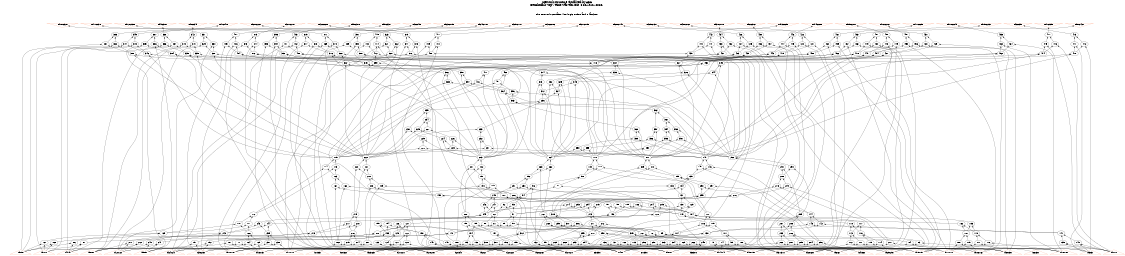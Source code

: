 # Network structure generated by ABC

digraph network {
size = "7.5,10";
center = true;
edge [dir = back];

{
  node [shape = plaintext];
  edge [style = invis];
  LevelTitle1 [label=""];
  LevelTitle2 [label=""];
  Level24 [label = ""];
  Level23 [label = ""];
  Level22 [label = ""];
  Level21 [label = ""];
  Level20 [label = ""];
  Level19 [label = ""];
  Level18 [label = ""];
  Level17 [label = ""];
  Level16 [label = ""];
  Level15 [label = ""];
  Level14 [label = ""];
  Level13 [label = ""];
  Level12 [label = ""];
  Level11 [label = ""];
  Level10 [label = ""];
  Level9 [label = ""];
  Level8 [label = ""];
  Level7 [label = ""];
  Level6 [label = ""];
  Level5 [label = ""];
  Level4 [label = ""];
  Level3 [label = ""];
  Level2 [label = ""];
  Level1 [label = ""];
  Level0 [label = ""];
  LevelTitle1 ->  LevelTitle2 ->  Level24 ->  Level23 ->  Level22 ->  Level21 ->  Level20 ->  Level19 ->  Level18 ->  Level17 ->  Level16 ->  Level15 ->  Level14 ->  Level13 ->  Level12 ->  Level11 ->  Level10 ->  Level9 ->  Level8 ->  Level7 ->  Level6 ->  Level5 ->  Level4 ->  Level3 ->  Level2 ->  Level1 ->  Level0;
}

{
  rank = same;
  LevelTitle1;
  title1 [shape=plaintext,
          fontsize=20,
          fontname = "Times-Roman",
          label="Network structure visualized by ABC\nBenchmark \"top\". Time was Thu Oct  8 20:19:01 2020. "
         ];
}

{
  rank = same;
  LevelTitle2;
  title2 [shape=plaintext,
          fontsize=18,
          fontname = "Times-Roman",
          label="The network contains 408 logic nodes and 0 latches.\n"
         ];
}

{
  rank = same;
  Level24;
  Node42 [label = "od10_232_", shape = invtriangle, color = coral, fillcolor = coral];
  Node43 [label = "od11_231_", shape = invtriangle, color = coral, fillcolor = coral];
  Node44 [label = "od12_230_", shape = invtriangle, color = coral, fillcolor = coral];
  Node45 [label = "od4_238_", shape = invtriangle, color = coral, fillcolor = coral];
  Node46 [label = "od8_234_", shape = invtriangle, color = coral, fillcolor = coral];
  Node47 [label = "od1_241_", shape = invtriangle, color = coral, fillcolor = coral];
  Node48 [label = "od20_222_", shape = invtriangle, color = coral, fillcolor = coral];
  Node49 [label = "od21_221_", shape = invtriangle, color = coral, fillcolor = coral];
  Node50 [label = "od22_220_", shape = invtriangle, color = coral, fillcolor = coral];
  Node51 [label = "od5_237_", shape = invtriangle, color = coral, fillcolor = coral];
  Node52 [label = "od9_233_", shape = invtriangle, color = coral, fillcolor = coral];
  Node53 [label = "od2_240_", shape = invtriangle, color = coral, fillcolor = coral];
  Node54 [label = "od23_219_", shape = invtriangle, color = coral, fillcolor = coral];
  Node55 [label = "od24_218_", shape = invtriangle, color = coral, fillcolor = coral];
  Node56 [label = "od25_217_", shape = invtriangle, color = coral, fillcolor = coral];
  Node57 [label = "od26_216_", shape = invtriangle, color = coral, fillcolor = coral];
  Node58 [label = "od27_215_", shape = invtriangle, color = coral, fillcolor = coral];
  Node59 [label = "od28_214_", shape = invtriangle, color = coral, fillcolor = coral];
  Node60 [label = "od29_213_", shape = invtriangle, color = coral, fillcolor = coral];
  Node61 [label = "od30_212_", shape = invtriangle, color = coral, fillcolor = coral];
  Node62 [label = "od31_211_", shape = invtriangle, color = coral, fillcolor = coral];
  Node63 [label = "od6_236_", shape = invtriangle, color = coral, fillcolor = coral];
  Node64 [label = "od13_229_", shape = invtriangle, color = coral, fillcolor = coral];
  Node65 [label = "od14_228_", shape = invtriangle, color = coral, fillcolor = coral];
  Node66 [label = "od15_227_", shape = invtriangle, color = coral, fillcolor = coral];
  Node67 [label = "od16_226_", shape = invtriangle, color = coral, fillcolor = coral];
  Node68 [label = "od17_225_", shape = invtriangle, color = coral, fillcolor = coral];
  Node69 [label = "od18_224_", shape = invtriangle, color = coral, fillcolor = coral];
  Node70 [label = "od19_223_", shape = invtriangle, color = coral, fillcolor = coral];
  Node71 [label = "od3_239_", shape = invtriangle, color = coral, fillcolor = coral];
  Node72 [label = "od7_235_", shape = invtriangle, color = coral, fillcolor = coral];
  Node73 [label = "od0_242_", shape = invtriangle, color = coral, fillcolor = coral];
}

{
  rank = same;
  Level23;
  Node319 [label = "319\n", shape = ellipse];
  Node323 [label = "323\n", shape = ellipse];
  Node331 [label = "331\n", shape = ellipse];
  Node338 [label = "338\n", shape = ellipse];
  Node342 [label = "342\n", shape = ellipse];
  Node349 [label = "349\n", shape = ellipse];
  Node371 [label = "371\n", shape = ellipse];
  Node375 [label = "375\n", shape = ellipse];
  Node379 [label = "379\n", shape = ellipse];
  Node383 [label = "383\n", shape = ellipse];
  Node387 [label = "387\n", shape = ellipse];
  Node391 [label = "391\n", shape = ellipse];
  Node395 [label = "395\n", shape = ellipse];
  Node403 [label = "403\n", shape = ellipse];
  Node407 [label = "407\n", shape = ellipse];
  Node411 [label = "411\n", shape = ellipse];
  Node415 [label = "415\n", shape = ellipse];
  Node422 [label = "422\n", shape = ellipse];
  Node426 [label = "426\n", shape = ellipse];
  Node430 [label = "430\n", shape = ellipse];
  Node434 [label = "434\n", shape = ellipse];
  Node438 [label = "438\n", shape = ellipse];
  Node442 [label = "442\n", shape = ellipse];
  Node446 [label = "446\n", shape = ellipse];
  Node450 [label = "450\n", shape = ellipse];
  Node457 [label = "457\n", shape = ellipse];
  Node461 [label = "461\n", shape = ellipse];
  Node465 [label = "465\n", shape = ellipse];
  Node469 [label = "469\n", shape = ellipse];
  Node473 [label = "473\n", shape = ellipse];
  Node477 [label = "477\n", shape = ellipse];
  Node481 [label = "481\n", shape = ellipse];
}

{
  rank = same;
  Level22;
  Node317 [label = "317\n", shape = ellipse];
  Node318 [label = "318\n", shape = ellipse];
  Node321 [label = "321\n", shape = ellipse];
  Node322 [label = "322\n", shape = ellipse];
  Node329 [label = "329\n", shape = ellipse];
  Node330 [label = "330\n", shape = ellipse];
  Node336 [label = "336\n", shape = ellipse];
  Node337 [label = "337\n", shape = ellipse];
  Node340 [label = "340\n", shape = ellipse];
  Node341 [label = "341\n", shape = ellipse];
  Node347 [label = "347\n", shape = ellipse];
  Node348 [label = "348\n", shape = ellipse];
  Node369 [label = "369\n", shape = ellipse];
  Node370 [label = "370\n", shape = ellipse];
  Node373 [label = "373\n", shape = ellipse];
  Node374 [label = "374\n", shape = ellipse];
  Node377 [label = "377\n", shape = ellipse];
  Node378 [label = "378\n", shape = ellipse];
  Node381 [label = "381\n", shape = ellipse];
  Node382 [label = "382\n", shape = ellipse];
  Node385 [label = "385\n", shape = ellipse];
  Node386 [label = "386\n", shape = ellipse];
  Node389 [label = "389\n", shape = ellipse];
  Node390 [label = "390\n", shape = ellipse];
  Node393 [label = "393\n", shape = ellipse];
  Node394 [label = "394\n", shape = ellipse];
  Node401 [label = "401\n", shape = ellipse];
  Node402 [label = "402\n", shape = ellipse];
  Node405 [label = "405\n", shape = ellipse];
  Node406 [label = "406\n", shape = ellipse];
  Node409 [label = "409\n", shape = ellipse];
  Node410 [label = "410\n", shape = ellipse];
  Node413 [label = "413\n", shape = ellipse];
  Node414 [label = "414\n", shape = ellipse];
  Node420 [label = "420\n", shape = ellipse];
  Node421 [label = "421\n", shape = ellipse];
  Node424 [label = "424\n", shape = ellipse];
  Node425 [label = "425\n", shape = ellipse];
  Node428 [label = "428\n", shape = ellipse];
  Node429 [label = "429\n", shape = ellipse];
  Node432 [label = "432\n", shape = ellipse];
  Node433 [label = "433\n", shape = ellipse];
  Node436 [label = "436\n", shape = ellipse];
  Node437 [label = "437\n", shape = ellipse];
  Node440 [label = "440\n", shape = ellipse];
  Node441 [label = "441\n", shape = ellipse];
  Node444 [label = "444\n", shape = ellipse];
  Node445 [label = "445\n", shape = ellipse];
  Node448 [label = "448\n", shape = ellipse];
  Node449 [label = "449\n", shape = ellipse];
  Node455 [label = "455\n", shape = ellipse];
  Node456 [label = "456\n", shape = ellipse];
  Node459 [label = "459\n", shape = ellipse];
  Node460 [label = "460\n", shape = ellipse];
  Node463 [label = "463\n", shape = ellipse];
  Node464 [label = "464\n", shape = ellipse];
  Node467 [label = "467\n", shape = ellipse];
  Node468 [label = "468\n", shape = ellipse];
  Node471 [label = "471\n", shape = ellipse];
  Node472 [label = "472\n", shape = ellipse];
  Node475 [label = "475\n", shape = ellipse];
  Node476 [label = "476\n", shape = ellipse];
  Node479 [label = "479\n", shape = ellipse];
  Node480 [label = "480\n", shape = ellipse];
}

{
  rank = same;
  Level21;
  Node316 [label = "316\n", shape = ellipse];
  Node320 [label = "320\n", shape = ellipse];
  Node328 [label = "328\n", shape = ellipse];
  Node335 [label = "335\n", shape = ellipse];
  Node339 [label = "339\n", shape = ellipse];
  Node346 [label = "346\n", shape = ellipse];
  Node368 [label = "368\n", shape = ellipse];
  Node372 [label = "372\n", shape = ellipse];
  Node376 [label = "376\n", shape = ellipse];
  Node380 [label = "380\n", shape = ellipse];
  Node384 [label = "384\n", shape = ellipse];
  Node388 [label = "388\n", shape = ellipse];
  Node392 [label = "392\n", shape = ellipse];
  Node400 [label = "400\n", shape = ellipse];
  Node404 [label = "404\n", shape = ellipse];
  Node408 [label = "408\n", shape = ellipse];
  Node412 [label = "412\n", shape = ellipse];
  Node419 [label = "419\n", shape = ellipse];
  Node423 [label = "423\n", shape = ellipse];
  Node427 [label = "427\n", shape = ellipse];
  Node431 [label = "431\n", shape = ellipse];
  Node435 [label = "435\n", shape = ellipse];
  Node439 [label = "439\n", shape = ellipse];
  Node443 [label = "443\n", shape = ellipse];
  Node447 [label = "447\n", shape = ellipse];
  Node454 [label = "454\n", shape = ellipse];
  Node458 [label = "458\n", shape = ellipse];
  Node462 [label = "462\n", shape = ellipse];
  Node466 [label = "466\n", shape = ellipse];
  Node470 [label = "470\n", shape = ellipse];
  Node474 [label = "474\n", shape = ellipse];
  Node478 [label = "478\n", shape = ellipse];
}

{
  rank = same;
  Level20;
  Node315 [label = "315\n", shape = ellipse];
  Node327 [label = "327\n", shape = ellipse];
  Node334 [label = "334\n", shape = ellipse];
  Node345 [label = "345\n", shape = ellipse];
  Node367 [label = "367\n", shape = ellipse];
  Node399 [label = "399\n", shape = ellipse];
  Node418 [label = "418\n", shape = ellipse];
  Node453 [label = "453\n", shape = ellipse];
}

{
  rank = same;
  Level19;
  Node314 [label = "314\n", shape = ellipse];
  Node326 [label = "326\n", shape = ellipse];
  Node333 [label = "333\n", shape = ellipse];
  Node344 [label = "344\n", shape = ellipse];
  Node366 [label = "366\n", shape = ellipse];
  Node398 [label = "398\n", shape = ellipse];
  Node417 [label = "417\n", shape = ellipse];
  Node452 [label = "452\n", shape = ellipse];
}

{
  rank = same;
  Level18;
  Node313 [label = "313\n", shape = ellipse];
  Node325 [label = "325\n", shape = ellipse];
  Node332 [label = "332\n", shape = ellipse];
  Node343 [label = "343\n", shape = ellipse];
  Node365 [label = "365\n", shape = ellipse];
  Node397 [label = "397\n", shape = ellipse];
  Node416 [label = "416\n", shape = ellipse];
  Node451 [label = "451\n", shape = ellipse];
}

{
  rank = same;
  Level17;
  Node312 [label = "312\n", shape = ellipse];
  Node324 [label = "324\n", shape = ellipse];
  Node364 [label = "364\n", shape = ellipse];
  Node396 [label = "396\n", shape = ellipse];
}

{
  rank = same;
  Level16;
  Node236 [label = "236\n", shape = ellipse];
  Node363 [label = "363\n", shape = ellipse];
}

{
  rank = same;
  Level15;
  Node235 [label = "235\n", shape = ellipse];
  Node362 [label = "362\n", shape = ellipse];
}

{
  rank = same;
  Level14;
  Node234 [label = "234\n", shape = ellipse];
  Node361 [label = "361\n", shape = ellipse];
}

{
  rank = same;
  Level13;
  Node225 [label = "225\n", shape = ellipse];
  Node227 [label = "227\n", shape = ellipse];
  Node230 [label = "230\n", shape = ellipse];
  Node233 [label = "233\n", shape = ellipse];
  Node352 [label = "352\n", shape = ellipse];
  Node354 [label = "354\n", shape = ellipse];
  Node357 [label = "357\n", shape = ellipse];
  Node360 [label = "360\n", shape = ellipse];
}

{
  rank = same;
  Level12;
  Node224 [label = "224\n", shape = ellipse];
  Node226 [label = "226\n", shape = ellipse];
  Node229 [label = "229\n", shape = ellipse];
  Node232 [label = "232\n", shape = ellipse];
  Node351 [label = "351\n", shape = ellipse];
  Node353 [label = "353\n", shape = ellipse];
  Node356 [label = "356\n", shape = ellipse];
  Node359 [label = "359\n", shape = ellipse];
}

{
  rank = same;
  Level11;
  Node223 [label = "223\n", shape = ellipse];
  Node228 [label = "228\n", shape = ellipse];
  Node231 [label = "231\n", shape = ellipse];
  Node350 [label = "350\n", shape = ellipse];
  Node355 [label = "355\n", shape = ellipse];
  Node358 [label = "358\n", shape = ellipse];
}

{
  rank = same;
  Level10;
  Node110 [label = "110\n", shape = ellipse];
  Node147 [label = "147\n", shape = ellipse];
  Node175 [label = "175\n", shape = ellipse];
  Node203 [label = "203\n", shape = ellipse];
  Node222 [label = "222\n", shape = ellipse];
  Node264 [label = "264\n", shape = ellipse];
  Node292 [label = "292\n", shape = ellipse];
  Node311 [label = "311\n", shape = ellipse];
}

{
  rank = same;
  Level9;
  Node108 [label = "108\n", shape = ellipse];
  Node109 [label = "109\n", shape = ellipse];
  Node145 [label = "145\n", shape = ellipse];
  Node146 [label = "146\n", shape = ellipse];
  Node173 [label = "173\n", shape = ellipse];
  Node174 [label = "174\n", shape = ellipse];
  Node201 [label = "201\n", shape = ellipse];
  Node202 [label = "202\n", shape = ellipse];
  Node220 [label = "220\n", shape = ellipse];
  Node221 [label = "221\n", shape = ellipse];
  Node262 [label = "262\n", shape = ellipse];
  Node263 [label = "263\n", shape = ellipse];
  Node290 [label = "290\n", shape = ellipse];
  Node291 [label = "291\n", shape = ellipse];
  Node309 [label = "309\n", shape = ellipse];
  Node310 [label = "310\n", shape = ellipse];
}

{
  rank = same;
  Level8;
  Node98 [label = "98\n", shape = ellipse];
  Node135 [label = "135\n", shape = ellipse];
  Node163 [label = "163\n", shape = ellipse];
  Node191 [label = "191\n", shape = ellipse];
  Node210 [label = "210\n", shape = ellipse];
  Node252 [label = "252\n", shape = ellipse];
  Node280 [label = "280\n", shape = ellipse];
  Node299 [label = "299\n", shape = ellipse];
}

{
  rank = same;
  Level7;
  Node96 [label = "96\n", shape = ellipse];
  Node97 [label = "97\n", shape = ellipse];
  Node133 [label = "133\n", shape = ellipse];
  Node134 [label = "134\n", shape = ellipse];
  Node161 [label = "161\n", shape = ellipse];
  Node162 [label = "162\n", shape = ellipse];
  Node189 [label = "189\n", shape = ellipse];
  Node190 [label = "190\n", shape = ellipse];
  Node208 [label = "208\n", shape = ellipse];
  Node209 [label = "209\n", shape = ellipse];
  Node250 [label = "250\n", shape = ellipse];
  Node251 [label = "251\n", shape = ellipse];
  Node278 [label = "278\n", shape = ellipse];
  Node279 [label = "279\n", shape = ellipse];
  Node297 [label = "297\n", shape = ellipse];
  Node298 [label = "298\n", shape = ellipse];
}

{
  rank = same;
  Level6;
  Node94 [label = "94\n", shape = ellipse];
  Node131 [label = "131\n", shape = ellipse];
  Node159 [label = "159\n", shape = ellipse];
  Node187 [label = "187\n", shape = ellipse];
  Node206 [label = "206\n", shape = ellipse];
  Node248 [label = "248\n", shape = ellipse];
  Node276 [label = "276\n", shape = ellipse];
  Node295 [label = "295\n", shape = ellipse];
}

{
  rank = same;
  Level5;
  Node92 [label = "92\n", shape = ellipse];
  Node93 [label = "93\n", shape = ellipse];
  Node129 [label = "129\n", shape = ellipse];
  Node130 [label = "130\n", shape = ellipse];
  Node157 [label = "157\n", shape = ellipse];
  Node158 [label = "158\n", shape = ellipse];
  Node185 [label = "185\n", shape = ellipse];
  Node186 [label = "186\n", shape = ellipse];
  Node204 [label = "204\n", shape = ellipse];
  Node205 [label = "205\n", shape = ellipse];
  Node246 [label = "246\n", shape = ellipse];
  Node247 [label = "247\n", shape = ellipse];
  Node274 [label = "274\n", shape = ellipse];
  Node275 [label = "275\n", shape = ellipse];
  Node293 [label = "293\n", shape = ellipse];
  Node294 [label = "294\n", shape = ellipse];
}

{
  rank = same;
  Level4;
  Node82 [label = "82\n", shape = ellipse];
  Node91 [label = "91\n", shape = ellipse];
  Node107 [label = "107\n", shape = ellipse];
  Node119 [label = "119\n", shape = ellipse];
  Node128 [label = "128\n", shape = ellipse];
  Node144 [label = "144\n", shape = ellipse];
  Node156 [label = "156\n", shape = ellipse];
  Node172 [label = "172\n", shape = ellipse];
  Node184 [label = "184\n", shape = ellipse];
  Node200 [label = "200\n", shape = ellipse];
  Node219 [label = "219\n", shape = ellipse];
  Node245 [label = "245\n", shape = ellipse];
  Node261 [label = "261\n", shape = ellipse];
  Node273 [label = "273\n", shape = ellipse];
  Node289 [label = "289\n", shape = ellipse];
  Node308 [label = "308\n", shape = ellipse];
}

{
  rank = same;
  Level3;
  Node80 [label = "80\n", shape = ellipse];
  Node81 [label = "81\n", shape = ellipse];
  Node89 [label = "89\n", shape = ellipse];
  Node90 [label = "90\n", shape = ellipse];
  Node105 [label = "105\n", shape = ellipse];
  Node106 [label = "106\n", shape = ellipse];
  Node117 [label = "117\n", shape = ellipse];
  Node118 [label = "118\n", shape = ellipse];
  Node126 [label = "126\n", shape = ellipse];
  Node127 [label = "127\n", shape = ellipse];
  Node142 [label = "142\n", shape = ellipse];
  Node143 [label = "143\n", shape = ellipse];
  Node154 [label = "154\n", shape = ellipse];
  Node155 [label = "155\n", shape = ellipse];
  Node170 [label = "170\n", shape = ellipse];
  Node171 [label = "171\n", shape = ellipse];
  Node182 [label = "182\n", shape = ellipse];
  Node183 [label = "183\n", shape = ellipse];
  Node198 [label = "198\n", shape = ellipse];
  Node199 [label = "199\n", shape = ellipse];
  Node217 [label = "217\n", shape = ellipse];
  Node218 [label = "218\n", shape = ellipse];
  Node243 [label = "243\n", shape = ellipse];
  Node244 [label = "244\n", shape = ellipse];
  Node259 [label = "259\n", shape = ellipse];
  Node260 [label = "260\n", shape = ellipse];
  Node271 [label = "271\n", shape = ellipse];
  Node272 [label = "272\n", shape = ellipse];
  Node287 [label = "287\n", shape = ellipse];
  Node288 [label = "288\n", shape = ellipse];
  Node306 [label = "306\n", shape = ellipse];
  Node307 [label = "307\n", shape = ellipse];
}

{
  rank = same;
  Level2;
  Node76 [label = "76\n", shape = ellipse];
  Node79 [label = "79\n", shape = ellipse];
  Node85 [label = "85\n", shape = ellipse];
  Node88 [label = "88\n", shape = ellipse];
  Node101 [label = "101\n", shape = ellipse];
  Node104 [label = "104\n", shape = ellipse];
  Node113 [label = "113\n", shape = ellipse];
  Node116 [label = "116\n", shape = ellipse];
  Node122 [label = "122\n", shape = ellipse];
  Node125 [label = "125\n", shape = ellipse];
  Node138 [label = "138\n", shape = ellipse];
  Node141 [label = "141\n", shape = ellipse];
  Node150 [label = "150\n", shape = ellipse];
  Node153 [label = "153\n", shape = ellipse];
  Node166 [label = "166\n", shape = ellipse];
  Node169 [label = "169\n", shape = ellipse];
  Node178 [label = "178\n", shape = ellipse];
  Node181 [label = "181\n", shape = ellipse];
  Node194 [label = "194\n", shape = ellipse];
  Node197 [label = "197\n", shape = ellipse];
  Node213 [label = "213\n", shape = ellipse];
  Node216 [label = "216\n", shape = ellipse];
  Node239 [label = "239\n", shape = ellipse];
  Node242 [label = "242\n", shape = ellipse];
  Node255 [label = "255\n", shape = ellipse];
  Node258 [label = "258\n", shape = ellipse];
  Node267 [label = "267\n", shape = ellipse];
  Node270 [label = "270\n", shape = ellipse];
  Node283 [label = "283\n", shape = ellipse];
  Node286 [label = "286\n", shape = ellipse];
  Node302 [label = "302\n", shape = ellipse];
  Node305 [label = "305\n", shape = ellipse];
}

{
  rank = same;
  Level1;
  Node74 [label = "74\n", shape = ellipse];
  Node75 [label = "75\n", shape = ellipse];
  Node77 [label = "77\n", shape = ellipse];
  Node78 [label = "78\n", shape = ellipse];
  Node83 [label = "83\n", shape = ellipse];
  Node84 [label = "84\n", shape = ellipse];
  Node86 [label = "86\n", shape = ellipse];
  Node87 [label = "87\n", shape = ellipse];
  Node95 [label = "95\n", shape = ellipse];
  Node99 [label = "99\n", shape = ellipse];
  Node100 [label = "100\n", shape = ellipse];
  Node102 [label = "102\n", shape = ellipse];
  Node103 [label = "103\n", shape = ellipse];
  Node111 [label = "111\n", shape = ellipse];
  Node112 [label = "112\n", shape = ellipse];
  Node114 [label = "114\n", shape = ellipse];
  Node115 [label = "115\n", shape = ellipse];
  Node120 [label = "120\n", shape = ellipse];
  Node121 [label = "121\n", shape = ellipse];
  Node123 [label = "123\n", shape = ellipse];
  Node124 [label = "124\n", shape = ellipse];
  Node132 [label = "132\n", shape = ellipse];
  Node136 [label = "136\n", shape = ellipse];
  Node137 [label = "137\n", shape = ellipse];
  Node139 [label = "139\n", shape = ellipse];
  Node140 [label = "140\n", shape = ellipse];
  Node148 [label = "148\n", shape = ellipse];
  Node149 [label = "149\n", shape = ellipse];
  Node151 [label = "151\n", shape = ellipse];
  Node152 [label = "152\n", shape = ellipse];
  Node160 [label = "160\n", shape = ellipse];
  Node164 [label = "164\n", shape = ellipse];
  Node165 [label = "165\n", shape = ellipse];
  Node167 [label = "167\n", shape = ellipse];
  Node168 [label = "168\n", shape = ellipse];
  Node176 [label = "176\n", shape = ellipse];
  Node177 [label = "177\n", shape = ellipse];
  Node179 [label = "179\n", shape = ellipse];
  Node180 [label = "180\n", shape = ellipse];
  Node188 [label = "188\n", shape = ellipse];
  Node192 [label = "192\n", shape = ellipse];
  Node193 [label = "193\n", shape = ellipse];
  Node195 [label = "195\n", shape = ellipse];
  Node196 [label = "196\n", shape = ellipse];
  Node207 [label = "207\n", shape = ellipse];
  Node211 [label = "211\n", shape = ellipse];
  Node212 [label = "212\n", shape = ellipse];
  Node214 [label = "214\n", shape = ellipse];
  Node215 [label = "215\n", shape = ellipse];
  Node237 [label = "237\n", shape = ellipse];
  Node238 [label = "238\n", shape = ellipse];
  Node240 [label = "240\n", shape = ellipse];
  Node241 [label = "241\n", shape = ellipse];
  Node249 [label = "249\n", shape = ellipse];
  Node253 [label = "253\n", shape = ellipse];
  Node254 [label = "254\n", shape = ellipse];
  Node256 [label = "256\n", shape = ellipse];
  Node257 [label = "257\n", shape = ellipse];
  Node265 [label = "265\n", shape = ellipse];
  Node266 [label = "266\n", shape = ellipse];
  Node268 [label = "268\n", shape = ellipse];
  Node269 [label = "269\n", shape = ellipse];
  Node277 [label = "277\n", shape = ellipse];
  Node281 [label = "281\n", shape = ellipse];
  Node282 [label = "282\n", shape = ellipse];
  Node284 [label = "284\n", shape = ellipse];
  Node285 [label = "285\n", shape = ellipse];
  Node296 [label = "296\n", shape = ellipse];
  Node300 [label = "300\n", shape = ellipse];
  Node301 [label = "301\n", shape = ellipse];
  Node303 [label = "303\n", shape = ellipse];
  Node304 [label = "304\n", shape = ellipse];
}

{
  rank = same;
  Level0;
  Node1 [label = "ic3_35_", shape = triangle, color = coral, fillcolor = coral];
  Node2 [label = "ic7_39_", shape = triangle, color = coral, fillcolor = coral];
  Node3 [label = "id4_4_", shape = triangle, color = coral, fillcolor = coral];
  Node4 [label = "id22_22_", shape = triangle, color = coral, fillcolor = coral];
  Node5 [label = "id26_26_", shape = triangle, color = coral, fillcolor = coral];
  Node6 [label = "id21_21_", shape = triangle, color = coral, fillcolor = coral];
  Node7 [label = "id27_27_", shape = triangle, color = coral, fillcolor = coral];
  Node8 [label = "id29_29_", shape = triangle, color = coral, fillcolor = coral];
  Node9 [label = "ic4_36_", shape = triangle, color = coral, fillcolor = coral];
  Node10 [label = "id5_5_", shape = triangle, color = coral, fillcolor = coral];
  Node11 [label = "id20_20_", shape = triangle, color = coral, fillcolor = coral];
  Node12 [label = "id28_28_", shape = triangle, color = coral, fillcolor = coral];
  Node13 [label = "ic6_38_", shape = triangle, color = coral, fillcolor = coral];
  Node14 [label = "id6_6_", shape = triangle, color = coral, fillcolor = coral];
  Node15 [label = "id17_17_", shape = triangle, color = coral, fillcolor = coral];
  Node16 [label = "id31_31_", shape = triangle, color = coral, fillcolor = coral];
  Node17 [label = "id18_18_", shape = triangle, color = coral, fillcolor = coral];
  Node18 [label = "id23_23_", shape = triangle, color = coral, fillcolor = coral];
  Node19 [label = "id25_25_", shape = triangle, color = coral, fillcolor = coral];
  Node20 [label = "id30_30_", shape = triangle, color = coral, fillcolor = coral];
  Node21 [label = "ic0_32_", shape = triangle, color = coral, fillcolor = coral];
  Node22 [label = "id7_7_", shape = triangle, color = coral, fillcolor = coral];
  Node23 [label = "id19_19_", shape = triangle, color = coral, fillcolor = coral];
  Node24 [label = "id24_24_", shape = triangle, color = coral, fillcolor = coral];
  Node25 [label = "ic1_33_", shape = triangle, color = coral, fillcolor = coral];
  Node26 [label = "ic5_37_", shape = triangle, color = coral, fillcolor = coral];
  Node27 [label = "r_40_", shape = triangle, color = coral, fillcolor = coral];
  Node28 [label = "id0_0_", shape = triangle, color = coral, fillcolor = coral];
  Node29 [label = "id8_8_", shape = triangle, color = coral, fillcolor = coral];
  Node30 [label = "id14_14_", shape = triangle, color = coral, fillcolor = coral];
  Node31 [label = "id16_16_", shape = triangle, color = coral, fillcolor = coral];
  Node32 [label = "id1_1_", shape = triangle, color = coral, fillcolor = coral];
  Node33 [label = "id9_9_", shape = triangle, color = coral, fillcolor = coral];
  Node34 [label = "id15_15_", shape = triangle, color = coral, fillcolor = coral];
  Node35 [label = "ic2_34_", shape = triangle, color = coral, fillcolor = coral];
  Node36 [label = "id2_2_", shape = triangle, color = coral, fillcolor = coral];
  Node37 [label = "id13_13_", shape = triangle, color = coral, fillcolor = coral];
  Node38 [label = "id10_10_", shape = triangle, color = coral, fillcolor = coral];
  Node39 [label = "id12_12_", shape = triangle, color = coral, fillcolor = coral];
  Node40 [label = "id3_3_", shape = triangle, color = coral, fillcolor = coral];
  Node41 [label = "id11_11_", shape = triangle, color = coral, fillcolor = coral];
}

title1 -> title2 [style = invis];
title2 -> Node42 [style = invis];
title2 -> Node43 [style = invis];
title2 -> Node44 [style = invis];
title2 -> Node45 [style = invis];
title2 -> Node46 [style = invis];
title2 -> Node47 [style = invis];
title2 -> Node48 [style = invis];
title2 -> Node49 [style = invis];
title2 -> Node50 [style = invis];
title2 -> Node51 [style = invis];
title2 -> Node52 [style = invis];
title2 -> Node53 [style = invis];
title2 -> Node54 [style = invis];
title2 -> Node55 [style = invis];
title2 -> Node56 [style = invis];
title2 -> Node57 [style = invis];
title2 -> Node58 [style = invis];
title2 -> Node59 [style = invis];
title2 -> Node60 [style = invis];
title2 -> Node61 [style = invis];
title2 -> Node62 [style = invis];
title2 -> Node63 [style = invis];
title2 -> Node64 [style = invis];
title2 -> Node65 [style = invis];
title2 -> Node66 [style = invis];
title2 -> Node67 [style = invis];
title2 -> Node68 [style = invis];
title2 -> Node69 [style = invis];
title2 -> Node70 [style = invis];
title2 -> Node71 [style = invis];
title2 -> Node72 [style = invis];
title2 -> Node73 [style = invis];
Node42 -> Node43 [style = invis];
Node43 -> Node44 [style = invis];
Node44 -> Node45 [style = invis];
Node45 -> Node46 [style = invis];
Node46 -> Node47 [style = invis];
Node47 -> Node48 [style = invis];
Node48 -> Node49 [style = invis];
Node49 -> Node50 [style = invis];
Node50 -> Node51 [style = invis];
Node51 -> Node52 [style = invis];
Node52 -> Node53 [style = invis];
Node53 -> Node54 [style = invis];
Node54 -> Node55 [style = invis];
Node55 -> Node56 [style = invis];
Node56 -> Node57 [style = invis];
Node57 -> Node58 [style = invis];
Node58 -> Node59 [style = invis];
Node59 -> Node60 [style = invis];
Node60 -> Node61 [style = invis];
Node61 -> Node62 [style = invis];
Node62 -> Node63 [style = invis];
Node63 -> Node64 [style = invis];
Node64 -> Node65 [style = invis];
Node65 -> Node66 [style = invis];
Node66 -> Node67 [style = invis];
Node67 -> Node68 [style = invis];
Node68 -> Node69 [style = invis];
Node69 -> Node70 [style = invis];
Node70 -> Node71 [style = invis];
Node71 -> Node72 [style = invis];
Node72 -> Node73 [style = invis];
Node42 -> Node319 [style = solid];
Node43 -> Node323 [style = solid];
Node44 -> Node331 [style = solid];
Node45 -> Node338 [style = solid];
Node46 -> Node342 [style = solid];
Node47 -> Node349 [style = solid];
Node48 -> Node371 [style = solid];
Node49 -> Node375 [style = solid];
Node50 -> Node379 [style = solid];
Node51 -> Node383 [style = solid];
Node52 -> Node387 [style = solid];
Node53 -> Node391 [style = solid];
Node54 -> Node395 [style = solid];
Node55 -> Node403 [style = solid];
Node56 -> Node407 [style = solid];
Node57 -> Node411 [style = solid];
Node58 -> Node415 [style = solid];
Node59 -> Node422 [style = solid];
Node60 -> Node426 [style = solid];
Node61 -> Node430 [style = solid];
Node62 -> Node434 [style = solid];
Node63 -> Node438 [style = solid];
Node64 -> Node442 [style = solid];
Node65 -> Node446 [style = solid];
Node66 -> Node450 [style = solid];
Node67 -> Node457 [style = solid];
Node68 -> Node461 [style = solid];
Node69 -> Node465 [style = solid];
Node70 -> Node469 [style = solid];
Node71 -> Node473 [style = solid];
Node72 -> Node477 [style = solid];
Node73 -> Node481 [style = solid];
Node74 -> Node30 [style = solid];
Node74 -> Node34 [style = solid];
Node75 -> Node30 [style = solid];
Node75 -> Node34 [style = solid];
Node76 -> Node74 [style = solid];
Node76 -> Node75 [style = solid];
Node77 -> Node37 [style = solid];
Node77 -> Node39 [style = solid];
Node78 -> Node37 [style = solid];
Node78 -> Node39 [style = solid];
Node79 -> Node77 [style = solid];
Node79 -> Node78 [style = solid];
Node80 -> Node76 [style = solid];
Node80 -> Node79 [style = solid];
Node81 -> Node76 [style = solid];
Node81 -> Node79 [style = solid];
Node82 -> Node80 [style = solid];
Node82 -> Node81 [style = solid];
Node83 -> Node14 [style = solid];
Node83 -> Node22 [style = solid];
Node84 -> Node14 [style = solid];
Node84 -> Node22 [style = solid];
Node85 -> Node83 [style = solid];
Node85 -> Node84 [style = solid];
Node86 -> Node3 [style = solid];
Node86 -> Node10 [style = solid];
Node87 -> Node3 [style = solid];
Node87 -> Node10 [style = solid];
Node88 -> Node86 [style = solid];
Node88 -> Node87 [style = solid];
Node89 -> Node85 [style = solid];
Node89 -> Node88 [style = solid];
Node90 -> Node85 [style = solid];
Node90 -> Node88 [style = solid];
Node91 -> Node89 [style = solid];
Node91 -> Node90 [style = solid];
Node92 -> Node82 [style = solid];
Node92 -> Node91 [style = solid];
Node93 -> Node82 [style = solid];
Node93 -> Node91 [style = solid];
Node94 -> Node92 [style = solid];
Node94 -> Node93 [style = solid];
Node95 -> Node2 [style = solid];
Node95 -> Node27 [style = solid];
Node96 -> Node94 [style = solid];
Node96 -> Node95 [style = solid];
Node97 -> Node94 [style = solid];
Node97 -> Node95 [style = solid];
Node98 -> Node96 [style = solid];
Node98 -> Node97 [style = solid];
Node99 -> Node7 [style = solid];
Node99 -> Node16 [style = solid];
Node100 -> Node7 [style = solid];
Node100 -> Node16 [style = solid];
Node101 -> Node99 [style = solid];
Node101 -> Node100 [style = solid];
Node102 -> Node18 [style = solid];
Node102 -> Node23 [style = solid];
Node103 -> Node18 [style = solid];
Node103 -> Node23 [style = solid];
Node104 -> Node102 [style = solid];
Node104 -> Node103 [style = solid];
Node105 -> Node101 [style = solid];
Node105 -> Node104 [style = solid];
Node106 -> Node101 [style = solid];
Node106 -> Node104 [style = solid];
Node107 -> Node105 [style = solid];
Node107 -> Node106 [style = solid];
Node108 -> Node98 [style = solid];
Node108 -> Node107 [style = solid];
Node109 -> Node98 [style = solid];
Node109 -> Node107 [style = solid];
Node110 -> Node108 [style = solid];
Node110 -> Node109 [style = solid];
Node111 -> Node16 [style = solid];
Node111 -> Node20 [style = solid];
Node112 -> Node16 [style = solid];
Node112 -> Node20 [style = solid];
Node113 -> Node111 [style = solid];
Node113 -> Node112 [style = solid];
Node114 -> Node8 [style = solid];
Node114 -> Node12 [style = solid];
Node115 -> Node8 [style = solid];
Node115 -> Node12 [style = solid];
Node116 -> Node114 [style = solid];
Node116 -> Node115 [style = solid];
Node117 -> Node113 [style = solid];
Node117 -> Node116 [style = solid];
Node118 -> Node113 [style = solid];
Node118 -> Node116 [style = solid];
Node119 -> Node117 [style = solid];
Node119 -> Node118 [style = solid];
Node120 -> Node4 [style = solid];
Node120 -> Node18 [style = solid];
Node121 -> Node4 [style = solid];
Node121 -> Node18 [style = solid];
Node122 -> Node120 [style = solid];
Node122 -> Node121 [style = solid];
Node123 -> Node6 [style = solid];
Node123 -> Node11 [style = solid];
Node124 -> Node6 [style = solid];
Node124 -> Node11 [style = solid];
Node125 -> Node123 [style = solid];
Node125 -> Node124 [style = solid];
Node126 -> Node122 [style = solid];
Node126 -> Node125 [style = solid];
Node127 -> Node122 [style = solid];
Node127 -> Node125 [style = solid];
Node128 -> Node126 [style = solid];
Node128 -> Node127 [style = solid];
Node129 -> Node119 [style = solid];
Node129 -> Node128 [style = solid];
Node130 -> Node119 [style = solid];
Node130 -> Node128 [style = solid];
Node131 -> Node129 [style = solid];
Node131 -> Node130 [style = solid];
Node132 -> Node1 [style = solid];
Node132 -> Node27 [style = solid];
Node133 -> Node131 [style = solid];
Node133 -> Node132 [style = solid];
Node134 -> Node131 [style = solid];
Node134 -> Node132 [style = solid];
Node135 -> Node133 [style = solid];
Node135 -> Node134 [style = solid];
Node136 -> Node34 [style = solid];
Node136 -> Node41 [style = solid];
Node137 -> Node34 [style = solid];
Node137 -> Node41 [style = solid];
Node138 -> Node136 [style = solid];
Node138 -> Node137 [style = solid];
Node139 -> Node22 [style = solid];
Node139 -> Node40 [style = solid];
Node140 -> Node22 [style = solid];
Node140 -> Node40 [style = solid];
Node141 -> Node139 [style = solid];
Node141 -> Node140 [style = solid];
Node142 -> Node138 [style = solid];
Node142 -> Node141 [style = solid];
Node143 -> Node138 [style = solid];
Node143 -> Node141 [style = solid];
Node144 -> Node142 [style = solid];
Node144 -> Node143 [style = solid];
Node145 -> Node135 [style = solid];
Node145 -> Node144 [style = solid];
Node146 -> Node135 [style = solid];
Node146 -> Node144 [style = solid];
Node147 -> Node145 [style = solid];
Node147 -> Node146 [style = solid];
Node148 -> Node5 [style = solid];
Node148 -> Node7 [style = solid];
Node149 -> Node5 [style = solid];
Node149 -> Node7 [style = solid];
Node150 -> Node148 [style = solid];
Node150 -> Node149 [style = solid];
Node151 -> Node19 [style = solid];
Node151 -> Node24 [style = solid];
Node152 -> Node19 [style = solid];
Node152 -> Node24 [style = solid];
Node153 -> Node151 [style = solid];
Node153 -> Node152 [style = solid];
Node154 -> Node150 [style = solid];
Node154 -> Node153 [style = solid];
Node155 -> Node150 [style = solid];
Node155 -> Node153 [style = solid];
Node156 -> Node154 [style = solid];
Node156 -> Node155 [style = solid];
Node157 -> Node119 [style = solid];
Node157 -> Node156 [style = solid];
Node158 -> Node119 [style = solid];
Node158 -> Node156 [style = solid];
Node159 -> Node157 [style = solid];
Node159 -> Node158 [style = solid];
Node160 -> Node25 [style = solid];
Node160 -> Node27 [style = solid];
Node161 -> Node159 [style = solid];
Node161 -> Node160 [style = solid];
Node162 -> Node159 [style = solid];
Node162 -> Node160 [style = solid];
Node163 -> Node161 [style = solid];
Node163 -> Node162 [style = solid];
Node164 -> Node33 [style = solid];
Node164 -> Node37 [style = solid];
Node165 -> Node33 [style = solid];
Node165 -> Node37 [style = solid];
Node166 -> Node164 [style = solid];
Node166 -> Node165 [style = solid];
Node167 -> Node10 [style = solid];
Node167 -> Node32 [style = solid];
Node168 -> Node10 [style = solid];
Node168 -> Node32 [style = solid];
Node169 -> Node167 [style = solid];
Node169 -> Node168 [style = solid];
Node170 -> Node166 [style = solid];
Node170 -> Node169 [style = solid];
Node171 -> Node166 [style = solid];
Node171 -> Node169 [style = solid];
Node172 -> Node170 [style = solid];
Node172 -> Node171 [style = solid];
Node173 -> Node163 [style = solid];
Node173 -> Node172 [style = solid];
Node174 -> Node163 [style = solid];
Node174 -> Node172 [style = solid];
Node175 -> Node173 [style = solid];
Node175 -> Node174 [style = solid];
Node176 -> Node17 [style = solid];
Node176 -> Node23 [style = solid];
Node177 -> Node17 [style = solid];
Node177 -> Node23 [style = solid];
Node178 -> Node176 [style = solid];
Node178 -> Node177 [style = solid];
Node179 -> Node15 [style = solid];
Node179 -> Node31 [style = solid];
Node180 -> Node15 [style = solid];
Node180 -> Node31 [style = solid];
Node181 -> Node179 [style = solid];
Node181 -> Node180 [style = solid];
Node182 -> Node178 [style = solid];
Node182 -> Node181 [style = solid];
Node183 -> Node178 [style = solid];
Node183 -> Node181 [style = solid];
Node184 -> Node182 [style = solid];
Node184 -> Node183 [style = solid];
Node185 -> Node156 [style = solid];
Node185 -> Node184 [style = solid];
Node186 -> Node156 [style = solid];
Node186 -> Node184 [style = solid];
Node187 -> Node185 [style = solid];
Node187 -> Node186 [style = solid];
Node188 -> Node27 [style = solid];
Node188 -> Node35 [style = solid];
Node189 -> Node187 [style = solid];
Node189 -> Node188 [style = solid];
Node190 -> Node187 [style = solid];
Node190 -> Node188 [style = solid];
Node191 -> Node189 [style = solid];
Node191 -> Node190 [style = solid];
Node192 -> Node30 [style = solid];
Node192 -> Node38 [style = solid];
Node193 -> Node30 [style = solid];
Node193 -> Node38 [style = solid];
Node194 -> Node192 [style = solid];
Node194 -> Node193 [style = solid];
Node195 -> Node14 [style = solid];
Node195 -> Node36 [style = solid];
Node196 -> Node14 [style = solid];
Node196 -> Node36 [style = solid];
Node197 -> Node195 [style = solid];
Node197 -> Node196 [style = solid];
Node198 -> Node194 [style = solid];
Node198 -> Node197 [style = solid];
Node199 -> Node194 [style = solid];
Node199 -> Node197 [style = solid];
Node200 -> Node198 [style = solid];
Node200 -> Node199 [style = solid];
Node201 -> Node191 [style = solid];
Node201 -> Node200 [style = solid];
Node202 -> Node191 [style = solid];
Node202 -> Node200 [style = solid];
Node203 -> Node201 [style = solid];
Node203 -> Node202 [style = solid];
Node204 -> Node128 [style = solid];
Node204 -> Node184 [style = solid];
Node205 -> Node128 [style = solid];
Node205 -> Node184 [style = solid];
Node206 -> Node204 [style = solid];
Node206 -> Node205 [style = solid];
Node207 -> Node21 [style = solid];
Node207 -> Node27 [style = solid];
Node208 -> Node206 [style = solid];
Node208 -> Node207 [style = solid];
Node209 -> Node206 [style = solid];
Node209 -> Node207 [style = solid];
Node210 -> Node208 [style = solid];
Node210 -> Node209 [style = solid];
Node211 -> Node29 [style = solid];
Node211 -> Node39 [style = solid];
Node212 -> Node29 [style = solid];
Node212 -> Node39 [style = solid];
Node213 -> Node211 [style = solid];
Node213 -> Node212 [style = solid];
Node214 -> Node3 [style = solid];
Node214 -> Node28 [style = solid];
Node215 -> Node3 [style = solid];
Node215 -> Node28 [style = solid];
Node216 -> Node214 [style = solid];
Node216 -> Node215 [style = solid];
Node217 -> Node213 [style = solid];
Node217 -> Node216 [style = solid];
Node218 -> Node213 [style = solid];
Node218 -> Node216 [style = solid];
Node219 -> Node217 [style = solid];
Node219 -> Node218 [style = solid];
Node220 -> Node210 [style = solid];
Node220 -> Node219 [style = solid];
Node221 -> Node210 [style = solid];
Node221 -> Node219 [style = solid];
Node222 -> Node220 [style = solid];
Node222 -> Node221 [style = solid];
Node223 -> Node147 [style = solid];
Node223 -> Node175 [style = solid];
Node224 -> Node203 [style = solid];
Node224 -> Node223 [style = solid];
Node225 -> Node222 [style = solid];
Node225 -> Node224 [style = solid];
Node226 -> Node203 [style = solid];
Node226 -> Node223 [style = solid];
Node227 -> Node222 [style = solid];
Node227 -> Node226 [style = solid];
Node228 -> Node147 [style = solid];
Node228 -> Node175 [style = solid];
Node229 -> Node203 [style = solid];
Node229 -> Node228 [style = solid];
Node230 -> Node222 [style = solid];
Node230 -> Node229 [style = solid];
Node231 -> Node147 [style = solid];
Node231 -> Node175 [style = solid];
Node232 -> Node203 [style = solid];
Node232 -> Node231 [style = solid];
Node233 -> Node222 [style = solid];
Node233 -> Node232 [style = solid];
Node234 -> Node225 [style = solid];
Node234 -> Node227 [style = solid];
Node235 -> Node230 [style = solid];
Node235 -> Node234 [style = solid];
Node236 -> Node233 [style = solid];
Node236 -> Node235 [style = solid];
Node237 -> Node38 [style = solid];
Node237 -> Node41 [style = solid];
Node238 -> Node38 [style = solid];
Node238 -> Node41 [style = solid];
Node239 -> Node237 [style = solid];
Node239 -> Node238 [style = solid];
Node240 -> Node29 [style = solid];
Node240 -> Node33 [style = solid];
Node241 -> Node29 [style = solid];
Node241 -> Node33 [style = solid];
Node242 -> Node240 [style = solid];
Node242 -> Node241 [style = solid];
Node243 -> Node239 [style = solid];
Node243 -> Node242 [style = solid];
Node244 -> Node239 [style = solid];
Node244 -> Node242 [style = solid];
Node245 -> Node243 [style = solid];
Node245 -> Node244 [style = solid];
Node246 -> Node82 [style = solid];
Node246 -> Node245 [style = solid];
Node247 -> Node82 [style = solid];
Node247 -> Node245 [style = solid];
Node248 -> Node246 [style = solid];
Node248 -> Node247 [style = solid];
Node249 -> Node26 [style = solid];
Node249 -> Node27 [style = solid];
Node250 -> Node248 [style = solid];
Node250 -> Node249 [style = solid];
Node251 -> Node248 [style = solid];
Node251 -> Node249 [style = solid];
Node252 -> Node250 [style = solid];
Node252 -> Node251 [style = solid];
Node253 -> Node8 [style = solid];
Node253 -> Node19 [style = solid];
Node254 -> Node8 [style = solid];
Node254 -> Node19 [style = solid];
Node255 -> Node253 [style = solid];
Node255 -> Node254 [style = solid];
Node256 -> Node6 [style = solid];
Node256 -> Node15 [style = solid];
Node257 -> Node6 [style = solid];
Node257 -> Node15 [style = solid];
Node258 -> Node256 [style = solid];
Node258 -> Node257 [style = solid];
Node259 -> Node255 [style = solid];
Node259 -> Node258 [style = solid];
Node260 -> Node255 [style = solid];
Node260 -> Node258 [style = solid];
Node261 -> Node259 [style = solid];
Node261 -> Node260 [style = solid];
Node262 -> Node252 [style = solid];
Node262 -> Node261 [style = solid];
Node263 -> Node252 [style = solid];
Node263 -> Node261 [style = solid];
Node264 -> Node262 [style = solid];
Node264 -> Node263 [style = solid];
Node265 -> Node36 [style = solid];
Node265 -> Node40 [style = solid];
Node266 -> Node36 [style = solid];
Node266 -> Node40 [style = solid];
Node267 -> Node265 [style = solid];
Node267 -> Node266 [style = solid];
Node268 -> Node28 [style = solid];
Node268 -> Node32 [style = solid];
Node269 -> Node28 [style = solid];
Node269 -> Node32 [style = solid];
Node270 -> Node268 [style = solid];
Node270 -> Node269 [style = solid];
Node271 -> Node267 [style = solid];
Node271 -> Node270 [style = solid];
Node272 -> Node267 [style = solid];
Node272 -> Node270 [style = solid];
Node273 -> Node271 [style = solid];
Node273 -> Node272 [style = solid];
Node274 -> Node245 [style = solid];
Node274 -> Node273 [style = solid];
Node275 -> Node245 [style = solid];
Node275 -> Node273 [style = solid];
Node276 -> Node274 [style = solid];
Node276 -> Node275 [style = solid];
Node277 -> Node13 [style = solid];
Node277 -> Node27 [style = solid];
Node278 -> Node276 [style = solid];
Node278 -> Node277 [style = solid];
Node279 -> Node276 [style = solid];
Node279 -> Node277 [style = solid];
Node280 -> Node278 [style = solid];
Node280 -> Node279 [style = solid];
Node281 -> Node5 [style = solid];
Node281 -> Node20 [style = solid];
Node282 -> Node5 [style = solid];
Node282 -> Node20 [style = solid];
Node283 -> Node281 [style = solid];
Node283 -> Node282 [style = solid];
Node284 -> Node4 [style = solid];
Node284 -> Node17 [style = solid];
Node285 -> Node4 [style = solid];
Node285 -> Node17 [style = solid];
Node286 -> Node284 [style = solid];
Node286 -> Node285 [style = solid];
Node287 -> Node283 [style = solid];
Node287 -> Node286 [style = solid];
Node288 -> Node283 [style = solid];
Node288 -> Node286 [style = solid];
Node289 -> Node287 [style = solid];
Node289 -> Node288 [style = solid];
Node290 -> Node280 [style = solid];
Node290 -> Node289 [style = solid];
Node291 -> Node280 [style = solid];
Node291 -> Node289 [style = solid];
Node292 -> Node290 [style = solid];
Node292 -> Node291 [style = solid];
Node293 -> Node91 [style = solid];
Node293 -> Node273 [style = solid];
Node294 -> Node91 [style = solid];
Node294 -> Node273 [style = solid];
Node295 -> Node293 [style = solid];
Node295 -> Node294 [style = solid];
Node296 -> Node9 [style = solid];
Node296 -> Node27 [style = solid];
Node297 -> Node295 [style = solid];
Node297 -> Node296 [style = solid];
Node298 -> Node295 [style = solid];
Node298 -> Node296 [style = solid];
Node299 -> Node297 [style = solid];
Node299 -> Node298 [style = solid];
Node300 -> Node12 [style = solid];
Node300 -> Node24 [style = solid];
Node301 -> Node12 [style = solid];
Node301 -> Node24 [style = solid];
Node302 -> Node300 [style = solid];
Node302 -> Node301 [style = solid];
Node303 -> Node11 [style = solid];
Node303 -> Node31 [style = solid];
Node304 -> Node11 [style = solid];
Node304 -> Node31 [style = solid];
Node305 -> Node303 [style = solid];
Node305 -> Node304 [style = solid];
Node306 -> Node302 [style = solid];
Node306 -> Node305 [style = solid];
Node307 -> Node302 [style = solid];
Node307 -> Node305 [style = solid];
Node308 -> Node306 [style = solid];
Node308 -> Node307 [style = solid];
Node309 -> Node299 [style = solid];
Node309 -> Node308 [style = solid];
Node310 -> Node299 [style = solid];
Node310 -> Node308 [style = solid];
Node311 -> Node309 [style = solid];
Node311 -> Node310 [style = solid];
Node312 -> Node110 [style = solid];
Node312 -> Node236 [style = solid];
Node313 -> Node264 [style = solid];
Node313 -> Node312 [style = solid];
Node314 -> Node292 [style = solid];
Node314 -> Node313 [style = solid];
Node315 -> Node311 [style = solid];
Node315 -> Node314 [style = solid];
Node316 -> Node203 [style = solid];
Node316 -> Node315 [style = solid];
Node317 -> Node38 [style = solid];
Node317 -> Node316 [style = solid];
Node318 -> Node38 [style = solid];
Node318 -> Node316 [style = solid];
Node319 -> Node317 [style = solid];
Node319 -> Node318 [style = solid];
Node320 -> Node147 [style = solid];
Node320 -> Node315 [style = solid];
Node321 -> Node41 [style = solid];
Node321 -> Node320 [style = solid];
Node322 -> Node41 [style = solid];
Node322 -> Node320 [style = solid];
Node323 -> Node321 [style = solid];
Node323 -> Node322 [style = solid];
Node324 -> Node110 [style = solid];
Node324 -> Node236 [style = solid];
Node325 -> Node264 [style = solid];
Node325 -> Node324 [style = solid];
Node326 -> Node292 [style = solid];
Node326 -> Node325 [style = solid];
Node327 -> Node311 [style = solid];
Node327 -> Node326 [style = solid];
Node328 -> Node222 [style = solid];
Node328 -> Node327 [style = solid];
Node329 -> Node39 [style = solid];
Node329 -> Node328 [style = solid];
Node330 -> Node39 [style = solid];
Node330 -> Node328 [style = solid];
Node331 -> Node329 [style = solid];
Node331 -> Node330 [style = solid];
Node332 -> Node264 [style = solid];
Node332 -> Node324 [style = solid];
Node333 -> Node292 [style = solid];
Node333 -> Node332 [style = solid];
Node334 -> Node311 [style = solid];
Node334 -> Node333 [style = solid];
Node335 -> Node222 [style = solid];
Node335 -> Node334 [style = solid];
Node336 -> Node3 [style = solid];
Node336 -> Node335 [style = solid];
Node337 -> Node3 [style = solid];
Node337 -> Node335 [style = solid];
Node338 -> Node336 [style = solid];
Node338 -> Node337 [style = solid];
Node339 -> Node222 [style = solid];
Node339 -> Node315 [style = solid];
Node340 -> Node29 [style = solid];
Node340 -> Node339 [style = solid];
Node341 -> Node29 [style = solid];
Node341 -> Node339 [style = solid];
Node342 -> Node340 [style = solid];
Node342 -> Node341 [style = solid];
Node343 -> Node264 [style = solid];
Node343 -> Node312 [style = solid];
Node344 -> Node292 [style = solid];
Node344 -> Node343 [style = solid];
Node345 -> Node311 [style = solid];
Node345 -> Node344 [style = solid];
Node346 -> Node175 [style = solid];
Node346 -> Node345 [style = solid];
Node347 -> Node32 [style = solid];
Node347 -> Node346 [style = solid];
Node348 -> Node32 [style = solid];
Node348 -> Node346 [style = solid];
Node349 -> Node347 [style = solid];
Node349 -> Node348 [style = solid];
Node350 -> Node110 [style = solid];
Node350 -> Node264 [style = solid];
Node351 -> Node292 [style = solid];
Node351 -> Node350 [style = solid];
Node352 -> Node311 [style = solid];
Node352 -> Node351 [style = solid];
Node353 -> Node292 [style = solid];
Node353 -> Node350 [style = solid];
Node354 -> Node311 [style = solid];
Node354 -> Node353 [style = solid];
Node355 -> Node110 [style = solid];
Node355 -> Node264 [style = solid];
Node356 -> Node292 [style = solid];
Node356 -> Node355 [style = solid];
Node357 -> Node311 [style = solid];
Node357 -> Node356 [style = solid];
Node358 -> Node110 [style = solid];
Node358 -> Node264 [style = solid];
Node359 -> Node292 [style = solid];
Node359 -> Node358 [style = solid];
Node360 -> Node311 [style = solid];
Node360 -> Node359 [style = solid];
Node361 -> Node352 [style = solid];
Node361 -> Node354 [style = solid];
Node362 -> Node357 [style = solid];
Node362 -> Node361 [style = solid];
Node363 -> Node360 [style = solid];
Node363 -> Node362 [style = solid];
Node364 -> Node147 [style = solid];
Node364 -> Node363 [style = solid];
Node365 -> Node175 [style = solid];
Node365 -> Node364 [style = solid];
Node366 -> Node203 [style = solid];
Node366 -> Node365 [style = solid];
Node367 -> Node222 [style = solid];
Node367 -> Node366 [style = solid];
Node368 -> Node311 [style = solid];
Node368 -> Node367 [style = solid];
Node369 -> Node11 [style = solid];
Node369 -> Node368 [style = solid];
Node370 -> Node11 [style = solid];
Node370 -> Node368 [style = solid];
Node371 -> Node369 [style = solid];
Node371 -> Node370 [style = solid];
Node372 -> Node264 [style = solid];
Node372 -> Node367 [style = solid];
Node373 -> Node6 [style = solid];
Node373 -> Node372 [style = solid];
Node374 -> Node6 [style = solid];
Node374 -> Node372 [style = solid];
Node375 -> Node373 [style = solid];
Node375 -> Node374 [style = solid];
Node376 -> Node292 [style = solid];
Node376 -> Node367 [style = solid];
Node377 -> Node4 [style = solid];
Node377 -> Node376 [style = solid];
Node378 -> Node4 [style = solid];
Node378 -> Node376 [style = solid];
Node379 -> Node377 [style = solid];
Node379 -> Node378 [style = solid];
Node380 -> Node175 [style = solid];
Node380 -> Node334 [style = solid];
Node381 -> Node10 [style = solid];
Node381 -> Node380 [style = solid];
Node382 -> Node10 [style = solid];
Node382 -> Node380 [style = solid];
Node383 -> Node381 [style = solid];
Node383 -> Node382 [style = solid];
Node384 -> Node175 [style = solid];
Node384 -> Node315 [style = solid];
Node385 -> Node33 [style = solid];
Node385 -> Node384 [style = solid];
Node386 -> Node33 [style = solid];
Node386 -> Node384 [style = solid];
Node387 -> Node385 [style = solid];
Node387 -> Node386 [style = solid];
Node388 -> Node203 [style = solid];
Node388 -> Node345 [style = solid];
Node389 -> Node36 [style = solid];
Node389 -> Node388 [style = solid];
Node390 -> Node36 [style = solid];
Node390 -> Node388 [style = solid];
Node391 -> Node389 [style = solid];
Node391 -> Node390 [style = solid];
Node392 -> Node110 [style = solid];
Node392 -> Node367 [style = solid];
Node393 -> Node18 [style = solid];
Node393 -> Node392 [style = solid];
Node394 -> Node18 [style = solid];
Node394 -> Node392 [style = solid];
Node395 -> Node393 [style = solid];
Node395 -> Node394 [style = solid];
Node396 -> Node147 [style = solid];
Node396 -> Node363 [style = solid];
Node397 -> Node175 [style = solid];
Node397 -> Node396 [style = solid];
Node398 -> Node203 [style = solid];
Node398 -> Node397 [style = solid];
Node399 -> Node222 [style = solid];
Node399 -> Node398 [style = solid];
Node400 -> Node311 [style = solid];
Node400 -> Node399 [style = solid];
Node401 -> Node24 [style = solid];
Node401 -> Node400 [style = solid];
Node402 -> Node24 [style = solid];
Node402 -> Node400 [style = solid];
Node403 -> Node401 [style = solid];
Node403 -> Node402 [style = solid];
Node404 -> Node264 [style = solid];
Node404 -> Node399 [style = solid];
Node405 -> Node19 [style = solid];
Node405 -> Node404 [style = solid];
Node406 -> Node19 [style = solid];
Node406 -> Node404 [style = solid];
Node407 -> Node405 [style = solid];
Node407 -> Node406 [style = solid];
Node408 -> Node292 [style = solid];
Node408 -> Node399 [style = solid];
Node409 -> Node5 [style = solid];
Node409 -> Node408 [style = solid];
Node410 -> Node5 [style = solid];
Node410 -> Node408 [style = solid];
Node411 -> Node409 [style = solid];
Node411 -> Node410 [style = solid];
Node412 -> Node110 [style = solid];
Node412 -> Node399 [style = solid];
Node413 -> Node7 [style = solid];
Node413 -> Node412 [style = solid];
Node414 -> Node7 [style = solid];
Node414 -> Node412 [style = solid];
Node415 -> Node413 [style = solid];
Node415 -> Node414 [style = solid];
Node416 -> Node175 [style = solid];
Node416 -> Node364 [style = solid];
Node417 -> Node203 [style = solid];
Node417 -> Node416 [style = solid];
Node418 -> Node222 [style = solid];
Node418 -> Node417 [style = solid];
Node419 -> Node311 [style = solid];
Node419 -> Node418 [style = solid];
Node420 -> Node12 [style = solid];
Node420 -> Node419 [style = solid];
Node421 -> Node12 [style = solid];
Node421 -> Node419 [style = solid];
Node422 -> Node420 [style = solid];
Node422 -> Node421 [style = solid];
Node423 -> Node264 [style = solid];
Node423 -> Node418 [style = solid];
Node424 -> Node8 [style = solid];
Node424 -> Node423 [style = solid];
Node425 -> Node8 [style = solid];
Node425 -> Node423 [style = solid];
Node426 -> Node424 [style = solid];
Node426 -> Node425 [style = solid];
Node427 -> Node292 [style = solid];
Node427 -> Node418 [style = solid];
Node428 -> Node20 [style = solid];
Node428 -> Node427 [style = solid];
Node429 -> Node20 [style = solid];
Node429 -> Node427 [style = solid];
Node430 -> Node428 [style = solid];
Node430 -> Node429 [style = solid];
Node431 -> Node110 [style = solid];
Node431 -> Node418 [style = solid];
Node432 -> Node16 [style = solid];
Node432 -> Node431 [style = solid];
Node433 -> Node16 [style = solid];
Node433 -> Node431 [style = solid];
Node434 -> Node432 [style = solid];
Node434 -> Node433 [style = solid];
Node435 -> Node203 [style = solid];
Node435 -> Node334 [style = solid];
Node436 -> Node14 [style = solid];
Node436 -> Node435 [style = solid];
Node437 -> Node14 [style = solid];
Node437 -> Node435 [style = solid];
Node438 -> Node436 [style = solid];
Node438 -> Node437 [style = solid];
Node439 -> Node175 [style = solid];
Node439 -> Node327 [style = solid];
Node440 -> Node37 [style = solid];
Node440 -> Node439 [style = solid];
Node441 -> Node37 [style = solid];
Node441 -> Node439 [style = solid];
Node442 -> Node440 [style = solid];
Node442 -> Node441 [style = solid];
Node443 -> Node203 [style = solid];
Node443 -> Node327 [style = solid];
Node444 -> Node30 [style = solid];
Node444 -> Node443 [style = solid];
Node445 -> Node30 [style = solid];
Node445 -> Node443 [style = solid];
Node446 -> Node444 [style = solid];
Node446 -> Node445 [style = solid];
Node447 -> Node147 [style = solid];
Node447 -> Node327 [style = solid];
Node448 -> Node34 [style = solid];
Node448 -> Node447 [style = solid];
Node449 -> Node34 [style = solid];
Node449 -> Node447 [style = solid];
Node450 -> Node448 [style = solid];
Node450 -> Node449 [style = solid];
Node451 -> Node175 [style = solid];
Node451 -> Node396 [style = solid];
Node452 -> Node203 [style = solid];
Node452 -> Node451 [style = solid];
Node453 -> Node222 [style = solid];
Node453 -> Node452 [style = solid];
Node454 -> Node311 [style = solid];
Node454 -> Node453 [style = solid];
Node455 -> Node31 [style = solid];
Node455 -> Node454 [style = solid];
Node456 -> Node31 [style = solid];
Node456 -> Node454 [style = solid];
Node457 -> Node455 [style = solid];
Node457 -> Node456 [style = solid];
Node458 -> Node264 [style = solid];
Node458 -> Node453 [style = solid];
Node459 -> Node15 [style = solid];
Node459 -> Node458 [style = solid];
Node460 -> Node15 [style = solid];
Node460 -> Node458 [style = solid];
Node461 -> Node459 [style = solid];
Node461 -> Node460 [style = solid];
Node462 -> Node292 [style = solid];
Node462 -> Node453 [style = solid];
Node463 -> Node17 [style = solid];
Node463 -> Node462 [style = solid];
Node464 -> Node17 [style = solid];
Node464 -> Node462 [style = solid];
Node465 -> Node463 [style = solid];
Node465 -> Node464 [style = solid];
Node466 -> Node110 [style = solid];
Node466 -> Node453 [style = solid];
Node467 -> Node23 [style = solid];
Node467 -> Node466 [style = solid];
Node468 -> Node23 [style = solid];
Node468 -> Node466 [style = solid];
Node469 -> Node467 [style = solid];
Node469 -> Node468 [style = solid];
Node470 -> Node147 [style = solid];
Node470 -> Node345 [style = solid];
Node471 -> Node40 [style = solid];
Node471 -> Node470 [style = solid];
Node472 -> Node40 [style = solid];
Node472 -> Node470 [style = solid];
Node473 -> Node471 [style = solid];
Node473 -> Node472 [style = solid];
Node474 -> Node147 [style = solid];
Node474 -> Node334 [style = solid];
Node475 -> Node22 [style = solid];
Node475 -> Node474 [style = solid];
Node476 -> Node22 [style = solid];
Node476 -> Node474 [style = solid];
Node477 -> Node475 [style = solid];
Node477 -> Node476 [style = solid];
Node478 -> Node222 [style = solid];
Node478 -> Node345 [style = solid];
Node479 -> Node28 [style = solid];
Node479 -> Node478 [style = solid];
Node480 -> Node28 [style = solid];
Node480 -> Node478 [style = solid];
Node481 -> Node479 [style = solid];
Node481 -> Node480 [style = solid];
}

